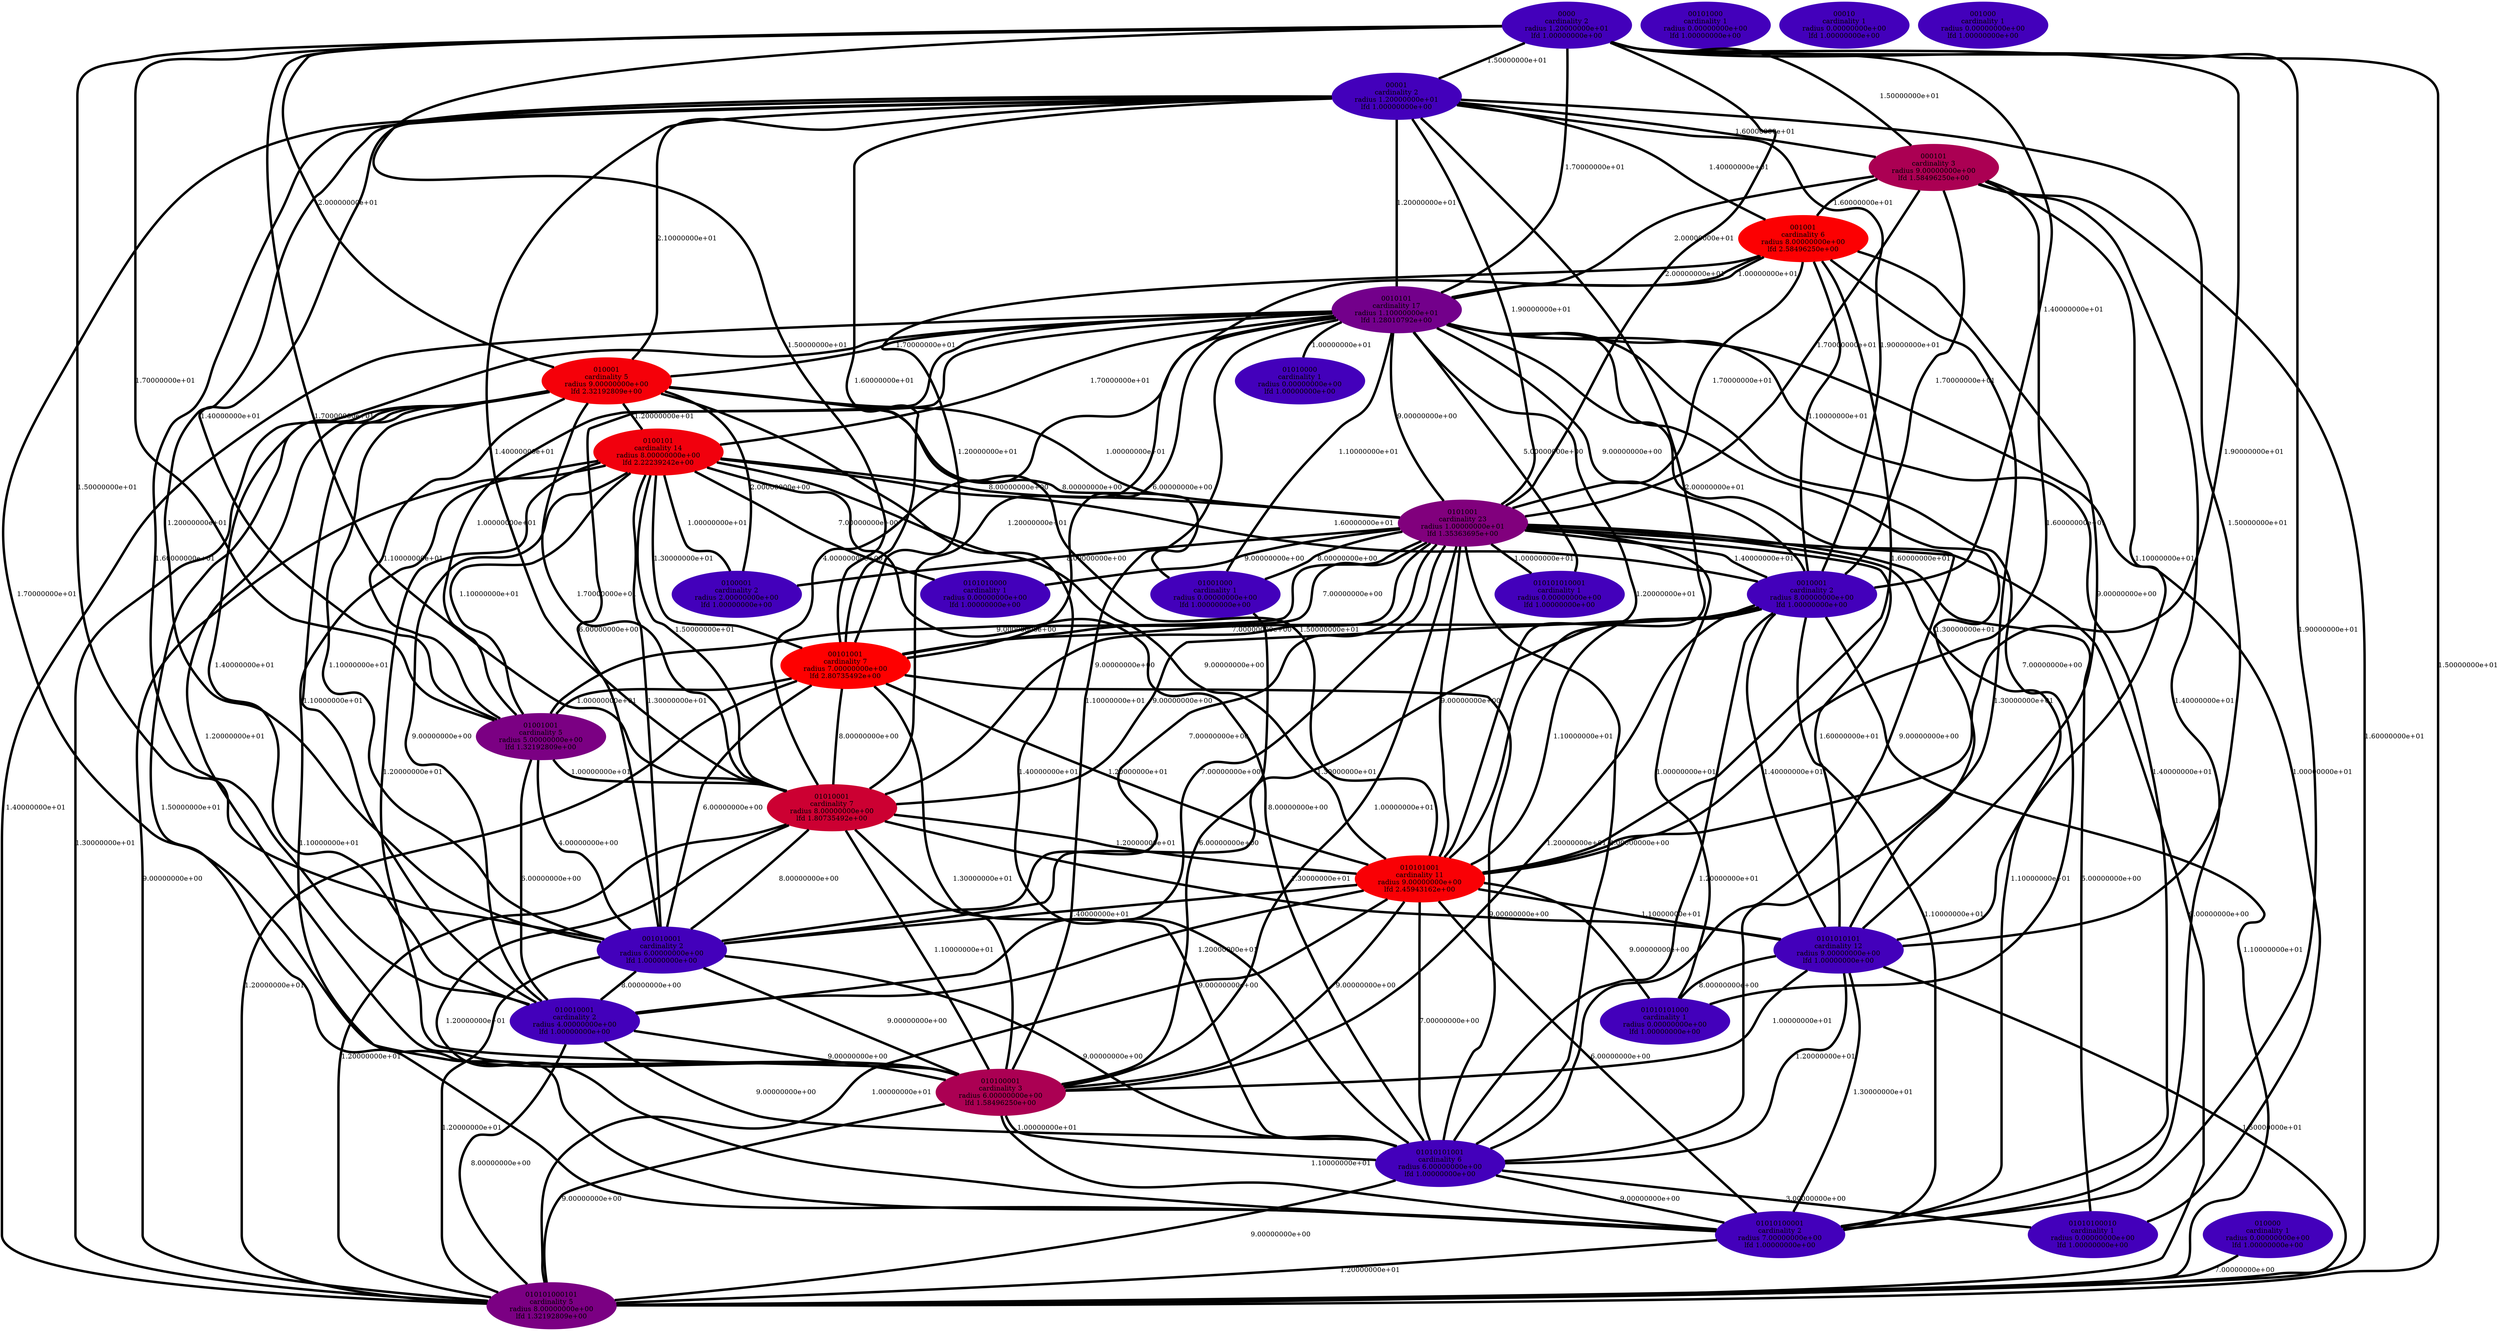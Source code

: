 graph cluster_cardinality_optimal_11 {
    edge[style=solid, penwidth="5", labeldistance="10"]
    01010101000 [label="01010101000\ncardinality 1\nradius 0.00000000e+00\nlfd 1.00000000e+00", color="#4300BB", style="filled"]
    01010101001 [label="01010101001\ncardinality 6\nradius 6.00000000e+00\nlfd 1.00000000e+00", color="#4300BB", style="filled"]
    010100001 [label="010100001\ncardinality 3\nradius 6.00000000e+00\nlfd 1.58496250e+00", color="#AB0053", style="filled"]
    00001 [label="00001\ncardinality 2\nradius 1.20000000e+01\nlfd 1.00000000e+00", color="#4300BB", style="filled"]
    010101010001 [label="010101010001\ncardinality 1\nradius 0.00000000e+00\nlfd 1.00000000e+00", color="#4300BB", style="filled"]
    0010001 [label="0010001\ncardinality 2\nradius 8.00000000e+00\nlfd 1.00000000e+00", color="#4300BB", style="filled"]
    0101010000 [label="0101010000\ncardinality 1\nradius 0.00000000e+00\nlfd 1.00000000e+00", color="#4300BB", style="filled"]
    000101 [label="000101\ncardinality 3\nradius 9.00000000e+00\nlfd 1.58496250e+00", color="#AB0053", style="filled"]
    00101000 [label="00101000\ncardinality 1\nradius 0.00000000e+00\nlfd 1.00000000e+00", color="#4300BB", style="filled"]
    01010000 [label="01010000\ncardinality 1\nradius 0.00000000e+00\nlfd 1.00000000e+00", color="#4300BB", style="filled"]
    0101001 [label="0101001\ncardinality 23\nradius 1.00000000e+01\nlfd 1.35363695e+00", color="#81007D", style="filled"]
    01010100001 [label="01010100001\ncardinality 2\nradius 7.00000000e+00\nlfd 1.00000000e+00", color="#4300BB", style="filled"]
    010010001 [label="010010001\ncardinality 2\nradius 4.00000000e+00\nlfd 1.00000000e+00", color="#4300BB", style="filled"]
    0100001 [label="0100001\ncardinality 2\nradius 2.00000000e+00\nlfd 1.00000000e+00", color="#4300BB", style="filled"]
    01010100010 [label="01010100010\ncardinality 1\nradius 0.00000000e+00\nlfd 1.00000000e+00", color="#4300BB", style="filled"]
    010001 [label="010001\ncardinality 5\nradius 9.00000000e+00\nlfd 2.32192809e+00", color="#F50009", style="filled"]
    01001001 [label="01001001\ncardinality 5\nradius 5.00000000e+00\nlfd 1.32192809e+00", color="#7B0083", style="filled"]
    00101001 [label="00101001\ncardinality 7\nradius 7.00000000e+00\nlfd 2.80735492e+00", color="#FE0000", style="filled"]
    01001000 [label="01001000\ncardinality 1\nradius 0.00000000e+00\nlfd 1.00000000e+00", color="#4300BB", style="filled"]
    010101001 [label="010101001\ncardinality 11\nradius 9.00000000e+00\nlfd 2.45943162e+00", color="#F90005", style="filled"]
    0010101 [label="0010101\ncardinality 17\nradius 1.10000000e+01\nlfd 1.28010792e+00", color="#73008B", style="filled"]
    0100101 [label="0100101\ncardinality 14\nradius 8.00000000e+00\nlfd 2.22239242e+00", color="#F1000D", style="filled"]
    0000 [label="0000\ncardinality 2\nradius 1.20000000e+01\nlfd 1.00000000e+00", color="#4300BB", style="filled"]
    0101010101 [label="0101010101\ncardinality 12\nradius 9.00000000e+00\nlfd 1.00000000e+00", color="#4300BB", style="filled"]
    00010 [label="00010\ncardinality 1\nradius 0.00000000e+00\nlfd 1.00000000e+00", color="#4300BB", style="filled"]
    010101000101 [label="010101000101\ncardinality 5\nradius 8.00000000e+00\nlfd 1.32192809e+00", color="#7B0083", style="filled"]
    010000 [label="010000\ncardinality 1\nradius 0.00000000e+00\nlfd 1.00000000e+00", color="#4300BB", style="filled"]
    001010001 [label="001010001\ncardinality 2\nradius 6.00000000e+00\nlfd 1.00000000e+00", color="#4300BB", style="filled"]
    001001 [label="001001\ncardinality 6\nradius 8.00000000e+00\nlfd 2.58496250e+00", color="#FC0002", style="filled"]
    01010001 [label="01010001\ncardinality 7\nradius 8.00000000e+00\nlfd 1.80735492e+00", color="#CC0032", style="filled"]
    001000 [label="001000\ncardinality 1\nradius 0.00000000e+00\nlfd 1.00000000e+00", color="#4300BB", style="filled"]
    0101010101 -- 01010101000 [label="8.00000000e+00"]
    010001 -- 0100101 [label="1.20000000e+01"]
    0010101 -- 01010001 [label="4.00000000e+00"]
    01001000 -- 010100001 [label="6.00000000e+00"]
    0100101 -- 0101001 [label="8.00000000e+00"]
    010101001 -- 01010101000 [label="9.00000000e+00"]
    0000 -- 00101001 [label="1.50000000e+01"]
    010010001 -- 01010101001 [label="9.00000000e+00"]
    0010101 -- 01010101001 [label="9.00000000e+00"]
    0101001 -- 01010001 [label="9.00000000e+00"]
    0010101 -- 0010001 [label="9.00000000e+00"]
    010001 -- 01010001 [label="1.70000000e+01"]
    00001 -- 00101001 [label="1.60000000e+01"]
    0100101 -- 0010001 [label="1.60000000e+01"]
    0000 -- 000101 [label="1.50000000e+01"]
    010101001 -- 01010101001 [label="7.00000000e+00"]
    000101 -- 0010101 [label="2.00000000e+01"]
    00101001 -- 010101000101 [label="1.20000000e+01"]
    000101 -- 010101001 [label="1.60000000e+01"]
    001001 -- 01010101001 [label="1.30000000e+01"]
    01010101001 -- 01010100010 [label="3.00000000e+00"]
    010001 -- 01010100001 [label="1.50000000e+01"]
    0000 -- 01001001 [label="1.70000000e+01"]
    00001 -- 010001 [label="2.10000000e+01"]
    010101001 -- 01010100001 [label="6.00000000e+00"]
    0010001 -- 00101001 [label="7.00000000e+00"]
    01010001 -- 001010001 [label="8.00000000e+00"]
    001010001 -- 010010001 [label="8.00000000e+00"]
    010001 -- 0101001 [label="1.00000000e+01"]
    0010101 -- 010001 [label="1.70000000e+01"]
    0101001 -- 0101010101 [label="1.60000000e+01"]
    0100101 -- 010101000101 [label="9.00000000e+00"]
    0101001 -- 0010001 [label="1.40000000e+01"]
    000101 -- 0010001 [label="1.70000000e+01"]
    0000 -- 01010100001 [label="1.90000000e+01"]
    001001 -- 010101001 [label="1.60000000e+01"]
    0101010101 -- 01010100001 [label="1.30000000e+01"]
    00101001 -- 01010001 [label="8.00000000e+00"]
    0010101 -- 010101000101 [label="1.40000000e+01"]
    010000 -- 010101000101 [label="7.00000000e+00"]
    00001 -- 0101010101 [label="1.50000000e+01"]
    01010101001 -- 010101000101 [label="9.00000000e+00"]
    0101001 -- 01010101000 [label="1.00000000e+01"]
    0101001 -- 010101001 [label="9.00000000e+00"]
    0101001 -- 010101000101 [label="9.00000000e+00"]
    000101 -- 0101010101 [label="1.10000000e+01"]
    0010101 -- 01010101000 [label="7.00000000e+00"]
    01010001 -- 010101001 [label="1.20000000e+01"]
    01010001 -- 01010101001 [label="9.00000000e+00"]
    01010101001 -- 01010100001 [label="9.00000000e+00"]
    0000 -- 001010001 [label="1.50000000e+01"]
    0101001 -- 01010101001 [label="4.00000000e+00"]
    0010001 -- 001010001 [label="1.30000000e+01"]
    00101001 -- 01001001 [label="1.00000000e+01"]
    0101010101 -- 010100001 [label="1.00000000e+01"]
    00101001 -- 01010101001 [label="9.00000000e+00"]
    00101001 -- 010101001 [label="1.20000000e+01"]
    001001 -- 0101001 [label="1.70000000e+01"]
    0000 -- 010001 [label="2.00000000e+01"]
    010101001 -- 0101010101 [label="1.10000000e+01"]
    0100101 -- 01010001 [label="1.50000000e+01"]
    010001 -- 01001001 [label="1.10000000e+01"]
    0000 -- 0010001 [label="1.40000000e+01"]
    010101001 -- 010010001 [label="1.20000000e+01"]
    01010100001 -- 010101000101 [label="1.20000000e+01"]
    00101001 -- 010100001 [label="1.30000000e+01"]
    010100001 -- 010101000101 [label="9.00000000e+00"]
    00101001 -- 001010001 [label="6.00000000e+00"]
    0101001 -- 01001001 [label="9.00000000e+00"]
    0100101 -- 0100001 [label="1.00000000e+01"]
    0101001 -- 0100001 [label="8.00000000e+00"]
    0101001 -- 010100001 [label="1.00000000e+01"]
    010001 -- 001010001 [label="1.10000000e+01"]
    010101001 -- 010100001 [label="9.00000000e+00"]
    0000 -- 010101000101 [label="1.50000000e+01"]
    0100101 -- 010100001 [label="1.20000000e+01"]
    0101010101 -- 010101000101 [label="1.50000000e+01"]
    0101001 -- 01001000 [label="8.00000000e+00"]
    00001 -- 010100001 [label="1.70000000e+01"]
    01001001 -- 010010001 [label="6.00000000e+00"]
    0010101 -- 0101010101 [label="1.30000000e+01"]
    0000 -- 01010001 [label="1.70000000e+01"]
    00001 -- 0010001 [label="1.90000000e+01"]
    0100101 -- 010010001 [label="9.00000000e+00"]
    010001 -- 01010101001 [label="1.40000000e+01"]
    010001 -- 01001000 [label="8.00000000e+00"]
    010100001 -- 01010101001 [label="1.00000000e+01"]
    0000 -- 0101001 [label="2.00000000e+01"]
    0010001 -- 01010100001 [label="1.10000000e+01"]
    00001 -- 001001 [label="1.40000000e+01"]
    001001 -- 00101001 [label="1.20000000e+01"]
    0100101 -- 00101001 [label="1.30000000e+01"]
    0101001 -- 01010100001 [label="1.10000000e+01"]
    010001 -- 0100001 [label="2.00000000e+00"]
    00001 -- 0101001 [label="1.90000000e+01"]
    000101 -- 0101001 [label="1.70000000e+01"]
    0100101 -- 0101010000 [label="7.00000000e+00"]
    0010001 -- 010101000101 [label="1.10000000e+01"]
    01010001 -- 010100001 [label="1.10000000e+01"]
    00001 -- 0010101 [label="1.20000000e+01"]
    01010001 -- 010101000101 [label="1.20000000e+01"]
    0000 -- 0010101 [label="1.70000000e+01"]
    0010001 -- 01010101001 [label="1.20000000e+01"]
    0010101 -- 010101010001 [label="5.00000000e+00"]
    000101 -- 010101000101 [label="1.60000000e+01"]
    00001 -- 01010001 [label="1.40000000e+01"]
    0010101 -- 0101001 [label="9.00000000e+00"]
    0010101 -- 01010100001 [label="1.40000000e+01"]
    010010001 -- 010100001 [label="9.00000000e+00"]
    010001 -- 010101001 [label="1.50000000e+01"]
    001010001 -- 010100001 [label="9.00000000e+00"]
    0010101 -- 0100101 [label="1.70000000e+01"]
    010101001 -- 001010001 [label="1.40000000e+01"]
    0101001 -- 0101010000 [label="9.00000000e+00"]
    01001001 -- 001010001 [label="4.00000000e+00"]
    0010101 -- 01001001 [label="1.00000000e+01"]
    0100101 -- 010101001 [label="9.00000000e+00"]
    0010001 -- 0101010101 [label="1.40000000e+01"]
    010101001 -- 010101000101 [label="1.00000000e+01"]
    0100101 -- 01001001 [label="1.10000000e+01"]
    0010101 -- 010101001 [label="1.20000000e+01"]
    001001 -- 0010101 [label="1.00000000e+01"]
    0101001 -- 010010001 [label="7.00000000e+00"]
    0100101 -- 01010100001 [label="1.10000000e+01"]
    00001 -- 010101001 [label="2.00000000e+01"]
    0000 -- 010101001 [label="1.90000000e+01"]
    001001 -- 0101010101 [label="9.00000000e+00"]
    0010101 -- 00101001 [label="6.00000000e+00"]
    010001 -- 010010001 [label="1.10000000e+01"]
    01010001 -- 0101010101 [label="1.30000000e+01"]
    001001 -- 01010001 [label="1.20000000e+01"]
    01010001 -- 01010100001 [label="1.20000000e+01"]
    001001 -- 0010001 [label="1.10000000e+01"]
    0010001 -- 01010001 [label="9.00000000e+00"]
    0010101 -- 010010001 [label="1.40000000e+01"]
    0010101 -- 01001000 [label="1.10000000e+01"]
    0010101 -- 010100001 [label="1.10000000e+01"]
    0101010101 -- 01010101001 [label="1.20000000e+01"]
    0101001 -- 010101010001 [label="1.00000000e+01"]
    0000 -- 00001 [label="1.50000000e+01"]
    0100101 -- 001010001 [label="1.30000000e+01"]
    0010101 -- 001010001 [label="6.00000000e+00"]
    010010001 -- 010101000101 [label="8.00000000e+00"]
    0101001 -- 01010100010 [label="5.00000000e+00"]
    0100101 -- 01010101001 [label="8.00000000e+00"]
    00001 -- 000101 [label="1.60000000e+01"]
    0101001 -- 001010001 [label="7.00000000e+00"]
    00001 -- 01001001 [label="1.40000000e+01"]
    00001 -- 010010001 [label="1.60000000e+01"]
    001010001 -- 010101000101 [label="1.20000000e+01"]
    000101 -- 01010100001 [label="1.40000000e+01"]
    0010101 -- 01010000 [label="1.00000000e+01"]
    0101001 -- 00101001 [label="7.00000000e+00"]
    00001 -- 001010001 [label="1.20000000e+01"]
    010001 -- 010100001 [label="1.20000000e+01"]
    01001001 -- 01010001 [label="1.00000000e+01"]
    0010001 -- 010101001 [label="1.10000000e+01"]
    0010001 -- 010100001 [label="1.20000000e+01"]
    000101 -- 001001 [label="1.60000000e+01"]
    0010101 -- 01010100010 [label="1.00000000e+01"]
    010001 -- 010101000101 [label="1.30000000e+01"]
    010100001 -- 01010100001 [label="1.10000000e+01"]
    001010001 -- 01010101001 [label="9.00000000e+00"]
}
